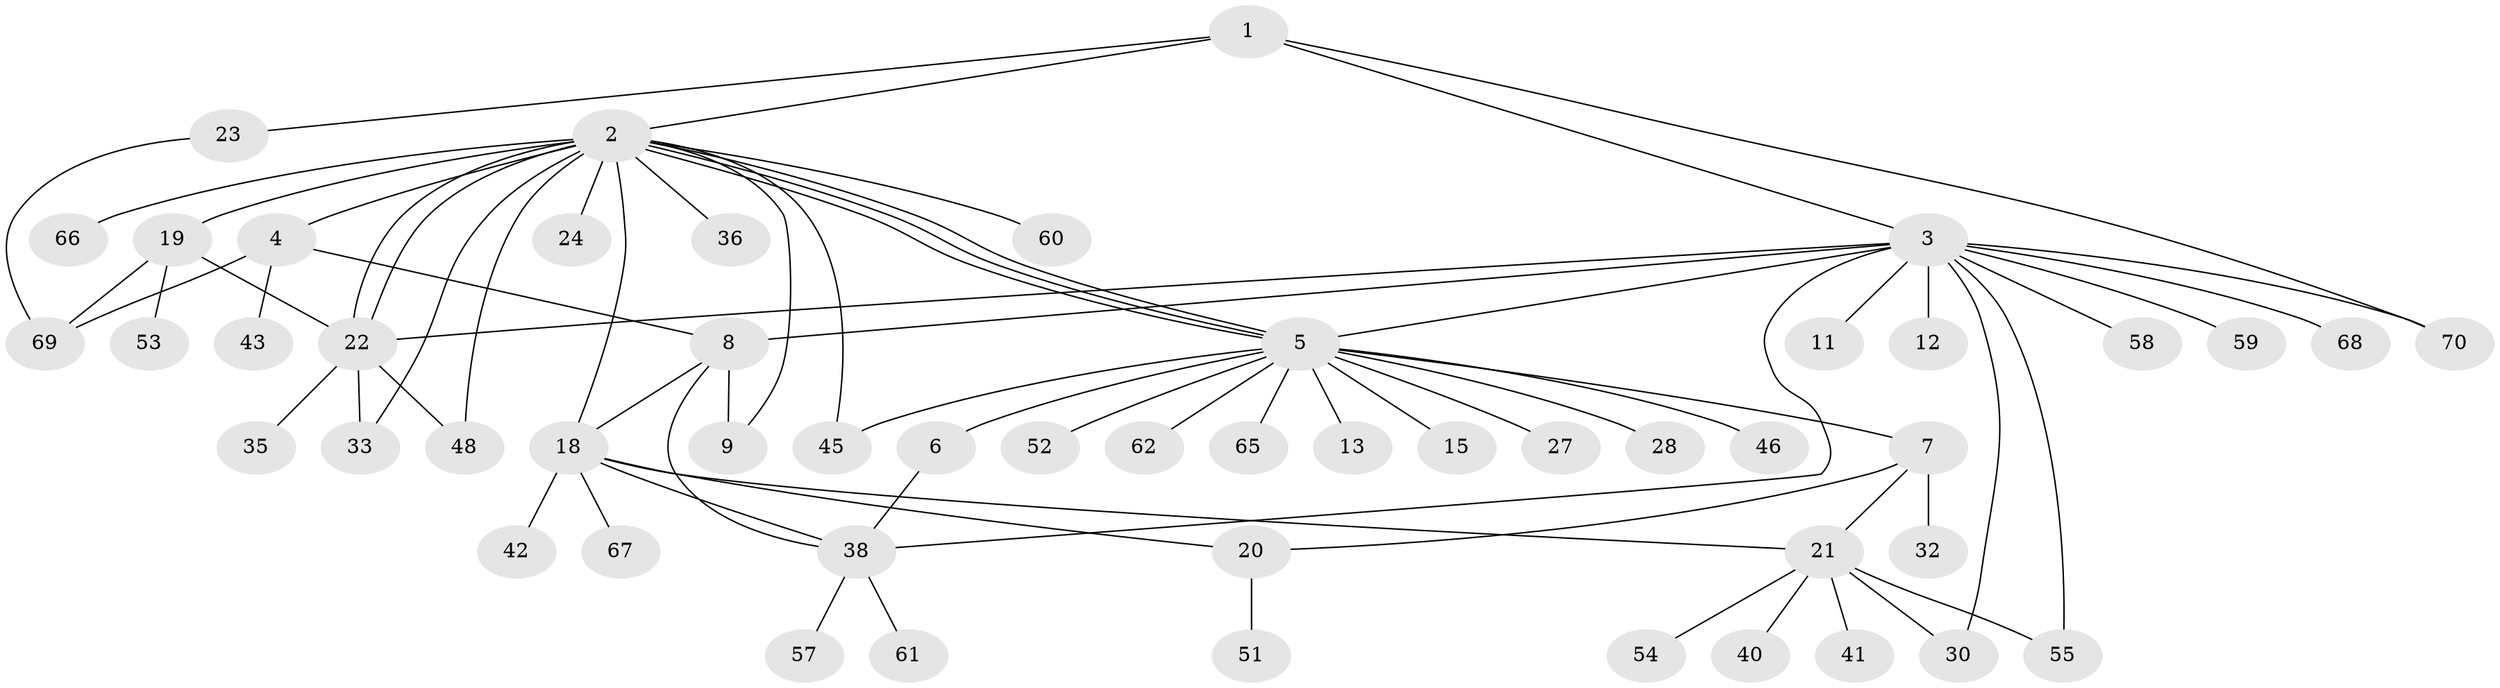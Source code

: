 // Generated by graph-tools (version 1.1) at 2025/23/03/03/25 07:23:52]
// undirected, 52 vertices, 73 edges
graph export_dot {
graph [start="1"]
  node [color=gray90,style=filled];
  1 [super="+31"];
  2 [super="+37"];
  3 [super="+17"];
  4 [super="+29"];
  5 [super="+34"];
  6;
  7 [super="+10"];
  8 [super="+14"];
  9 [super="+39"];
  11;
  12;
  13 [super="+16"];
  15;
  18 [super="+49"];
  19 [super="+47"];
  20 [super="+63"];
  21 [super="+26"];
  22 [super="+25"];
  23 [super="+64"];
  24;
  27;
  28;
  30 [super="+44"];
  32;
  33 [super="+71"];
  35;
  36;
  38 [super="+56"];
  40;
  41;
  42;
  43;
  45 [super="+50"];
  46;
  48;
  51;
  52;
  53;
  54;
  55;
  57;
  58;
  59;
  60;
  61;
  62;
  65;
  66;
  67;
  68;
  69;
  70;
  1 -- 2;
  1 -- 3;
  1 -- 23;
  1 -- 70;
  2 -- 4;
  2 -- 5;
  2 -- 5;
  2 -- 5;
  2 -- 9;
  2 -- 18;
  2 -- 19 [weight=2];
  2 -- 22;
  2 -- 22;
  2 -- 24;
  2 -- 33;
  2 -- 36;
  2 -- 45;
  2 -- 48;
  2 -- 60;
  2 -- 66;
  3 -- 5;
  3 -- 11;
  3 -- 12;
  3 -- 22;
  3 -- 30;
  3 -- 38;
  3 -- 55;
  3 -- 58;
  3 -- 59;
  3 -- 68;
  3 -- 70;
  3 -- 8;
  4 -- 8;
  4 -- 69;
  4 -- 43;
  5 -- 6;
  5 -- 7;
  5 -- 13 [weight=2];
  5 -- 15;
  5 -- 27;
  5 -- 28;
  5 -- 46;
  5 -- 52;
  5 -- 65;
  5 -- 62;
  5 -- 45;
  6 -- 38;
  7 -- 21;
  7 -- 32;
  7 -- 20;
  8 -- 38;
  8 -- 9;
  8 -- 18;
  18 -- 42;
  18 -- 67;
  18 -- 20;
  18 -- 21;
  18 -- 38;
  19 -- 22;
  19 -- 69;
  19 -- 53;
  20 -- 51;
  21 -- 40;
  21 -- 41;
  21 -- 54;
  21 -- 55;
  21 -- 30;
  22 -- 35;
  22 -- 48;
  22 -- 33;
  23 -- 69;
  38 -- 57;
  38 -- 61;
}
